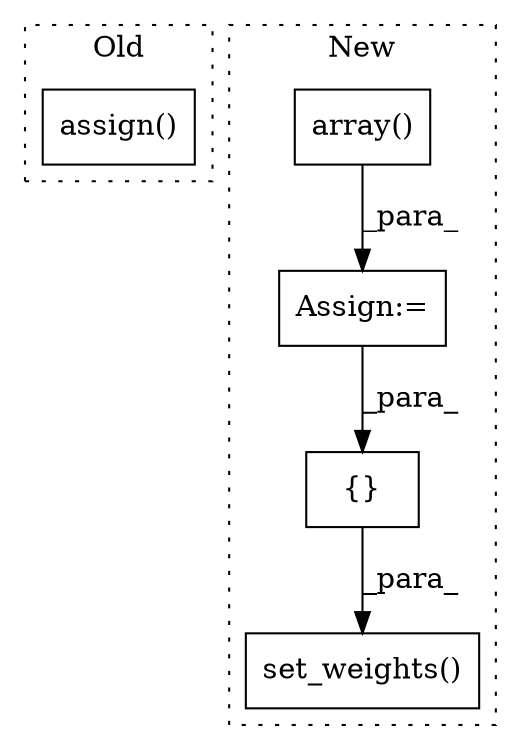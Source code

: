digraph G {
subgraph cluster0 {
1 [label="assign()" a="75" s="6127,6179" l="22,1" shape="box"];
label = "Old";
style="dotted";
}
subgraph cluster1 {
2 [label="array()" a="75" s="5965,6060" l="9,1" shape="box"];
3 [label="Assign:=" a="68" s="6405" l="3" shape="box"];
4 [label="{}" a="59" s="6718,6737" l="1,0" shape="box"];
5 [label="set_weights()" a="75" s="6701,6738" l="17,1" shape="box"];
label = "New";
style="dotted";
}
2 -> 3 [label="_para_"];
3 -> 4 [label="_para_"];
4 -> 5 [label="_para_"];
}